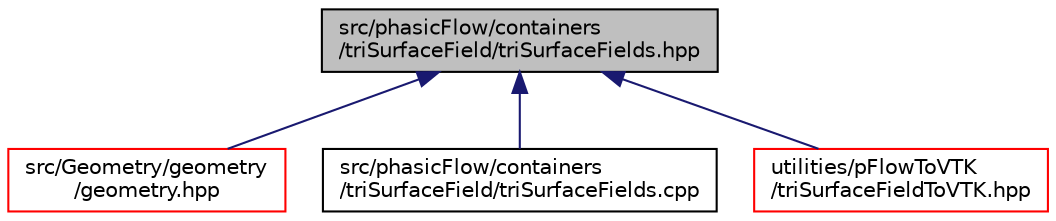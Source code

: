 digraph "src/phasicFlow/containers/triSurfaceField/triSurfaceFields.hpp"
{
 // LATEX_PDF_SIZE
  edge [fontname="Helvetica",fontsize="10",labelfontname="Helvetica",labelfontsize="10"];
  node [fontname="Helvetica",fontsize="10",shape=record];
  Node1 [label="src/phasicFlow/containers\l/triSurfaceField/triSurfaceFields.hpp",height=0.2,width=0.4,color="black", fillcolor="grey75", style="filled", fontcolor="black",tooltip=" "];
  Node1 -> Node2 [dir="back",color="midnightblue",fontsize="10",style="solid",fontname="Helvetica"];
  Node2 [label="src/Geometry/geometry\l/geometry.hpp",height=0.2,width=0.4,color="red", fillcolor="white", style="filled",URL="$geometry_8hpp.html",tooltip=" "];
  Node1 -> Node21 [dir="back",color="midnightblue",fontsize="10",style="solid",fontname="Helvetica"];
  Node21 [label="src/phasicFlow/containers\l/triSurfaceField/triSurfaceFields.cpp",height=0.2,width=0.4,color="black", fillcolor="white", style="filled",URL="$triSurfaceFields_8cpp.html",tooltip=" "];
  Node1 -> Node22 [dir="back",color="midnightblue",fontsize="10",style="solid",fontname="Helvetica"];
  Node22 [label="utilities/pFlowToVTK\l/triSurfaceFieldToVTK.hpp",height=0.2,width=0.4,color="red", fillcolor="white", style="filled",URL="$triSurfaceFieldToVTK_8hpp.html",tooltip=" "];
}
